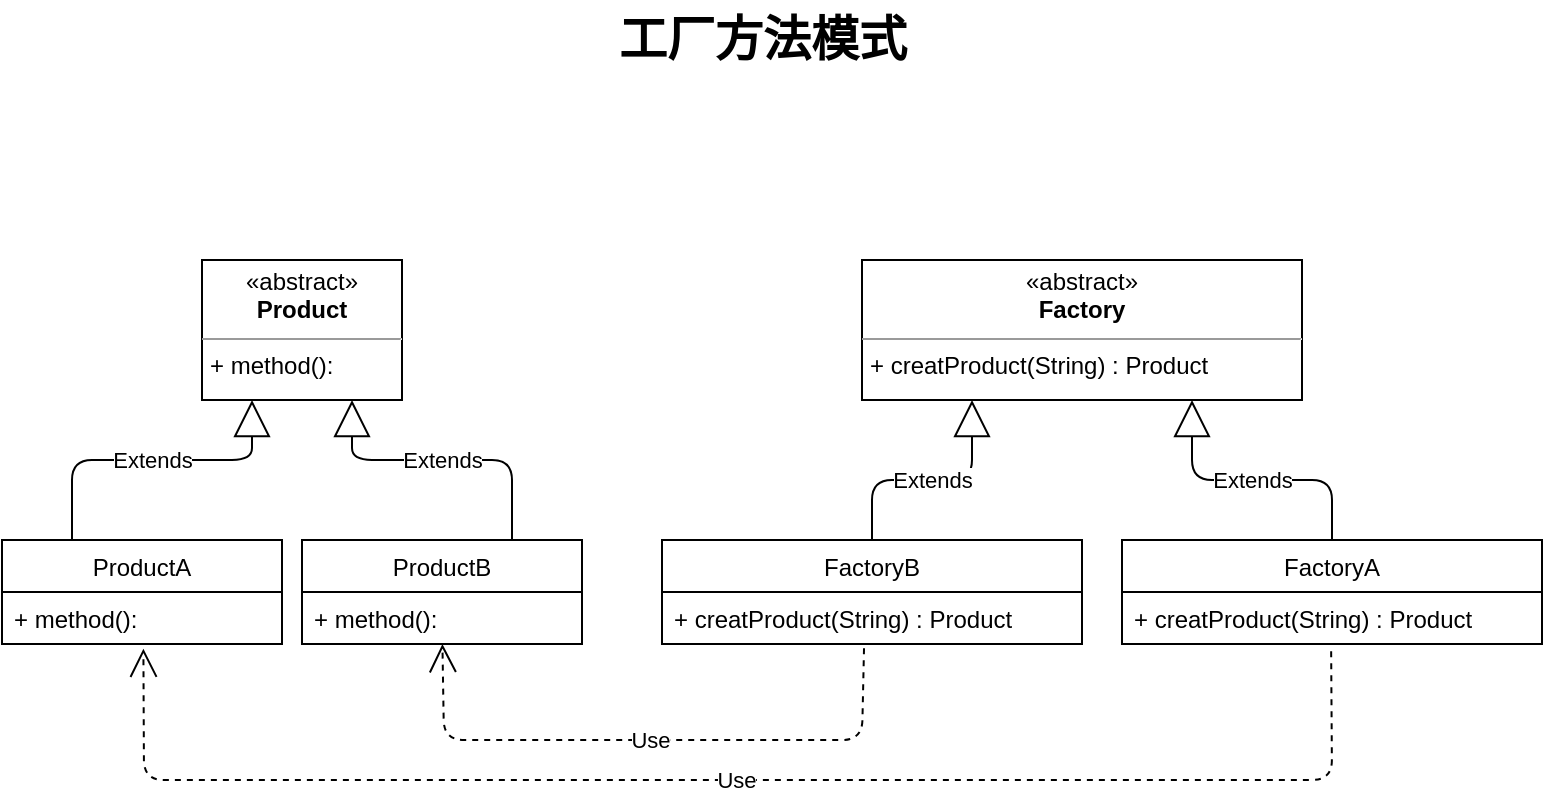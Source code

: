 <mxfile version="14.3.0" type="github">
  <diagram id="gA5UXdWjJFV6JcwfOwqF" name="第 1 页">
    <mxGraphModel dx="1117" dy="583" grid="1" gridSize="10" guides="1" tooltips="1" connect="1" arrows="1" fold="1" page="1" pageScale="1" pageWidth="827" pageHeight="1169" math="0" shadow="0">
      <root>
        <mxCell id="0" />
        <mxCell id="1" parent="0" />
        <mxCell id="eeNqUg1yVva8CgO-En-i-2" value="FactoryA" style="swimlane;fontStyle=0;childLayout=stackLayout;horizontal=1;startSize=26;fillColor=none;horizontalStack=0;resizeParent=1;resizeParentMax=0;resizeLast=0;collapsible=1;marginBottom=0;" vertex="1" parent="1">
          <mxGeometry x="610" y="310" width="210" height="52" as="geometry">
            <mxRectangle x="450" y="300" width="70" height="26" as="alternateBounds" />
          </mxGeometry>
        </mxCell>
        <mxCell id="eeNqUg1yVva8CgO-En-i-3" value="+ creatProduct(String) : Product " style="text;strokeColor=none;fillColor=none;align=left;verticalAlign=top;spacingLeft=4;spacingRight=4;overflow=hidden;rotatable=0;points=[[0,0.5],[1,0.5]];portConstraint=eastwest;" vertex="1" parent="eeNqUg1yVva8CgO-En-i-2">
          <mxGeometry y="26" width="210" height="26" as="geometry" />
        </mxCell>
        <mxCell id="eeNqUg1yVva8CgO-En-i-4" value="&lt;p style=&quot;margin: 0px ; margin-top: 4px ; text-align: center&quot;&gt;«abstract»&lt;br&gt;&lt;b&gt;Product&lt;/b&gt;&lt;/p&gt;&lt;hr size=&quot;1&quot;&gt;&lt;p style=&quot;margin: 0px ; margin-left: 4px&quot;&gt;+ method():&amp;nbsp;&lt;/p&gt;" style="verticalAlign=top;align=left;overflow=fill;fontSize=12;fontFamily=Helvetica;html=1;" vertex="1" parent="1">
          <mxGeometry x="150" y="170" width="100" height="70" as="geometry" />
        </mxCell>
        <mxCell id="eeNqUg1yVva8CgO-En-i-5" value="ProductA" style="swimlane;fontStyle=0;childLayout=stackLayout;horizontal=1;startSize=26;fillColor=none;horizontalStack=0;resizeParent=1;resizeParentMax=0;resizeLast=0;collapsible=1;marginBottom=0;" vertex="1" parent="1">
          <mxGeometry x="50" y="310" width="140" height="52" as="geometry" />
        </mxCell>
        <mxCell id="eeNqUg1yVva8CgO-En-i-6" value="+ method():" style="text;strokeColor=none;fillColor=none;align=left;verticalAlign=top;spacingLeft=4;spacingRight=4;overflow=hidden;rotatable=0;points=[[0,0.5],[1,0.5]];portConstraint=eastwest;" vertex="1" parent="eeNqUg1yVva8CgO-En-i-5">
          <mxGeometry y="26" width="140" height="26" as="geometry" />
        </mxCell>
        <mxCell id="eeNqUg1yVva8CgO-En-i-7" value="ProductB" style="swimlane;fontStyle=0;childLayout=stackLayout;horizontal=1;startSize=26;fillColor=none;horizontalStack=0;resizeParent=1;resizeParentMax=0;resizeLast=0;collapsible=1;marginBottom=0;" vertex="1" parent="1">
          <mxGeometry x="200" y="310" width="140" height="52" as="geometry" />
        </mxCell>
        <mxCell id="eeNqUg1yVva8CgO-En-i-8" value="+ method():" style="text;strokeColor=none;fillColor=none;align=left;verticalAlign=top;spacingLeft=4;spacingRight=4;overflow=hidden;rotatable=0;points=[[0,0.5],[1,0.5]];portConstraint=eastwest;" vertex="1" parent="eeNqUg1yVva8CgO-En-i-7">
          <mxGeometry y="26" width="140" height="26" as="geometry" />
        </mxCell>
        <mxCell id="eeNqUg1yVva8CgO-En-i-13" value="Use" style="endArrow=open;endSize=12;dashed=1;html=1;exitX=0.498;exitY=1.141;exitDx=0;exitDy=0;entryX=0.505;entryY=1.09;entryDx=0;entryDy=0;entryPerimeter=0;exitPerimeter=0;" edge="1" parent="1" source="eeNqUg1yVva8CgO-En-i-3" target="eeNqUg1yVva8CgO-En-i-6">
          <mxGeometry width="160" relative="1" as="geometry">
            <mxPoint x="300" y="480" as="sourcePoint" />
            <mxPoint x="388.6" y="371.662" as="targetPoint" />
            <Array as="points">
              <mxPoint x="715" y="430" />
              <mxPoint x="121" y="430" />
            </Array>
          </mxGeometry>
        </mxCell>
        <mxCell id="eeNqUg1yVva8CgO-En-i-14" value="工厂方法模式" style="text;strokeColor=none;fillColor=none;html=1;fontSize=24;fontStyle=1;verticalAlign=middle;align=center;" vertex="1" parent="1">
          <mxGeometry x="80" y="40" width="700" height="40" as="geometry" />
        </mxCell>
        <mxCell id="eeNqUg1yVva8CgO-En-i-15" value="FactoryB" style="swimlane;fontStyle=0;childLayout=stackLayout;horizontal=1;startSize=26;fillColor=none;horizontalStack=0;resizeParent=1;resizeParentMax=0;resizeLast=0;collapsible=1;marginBottom=0;" vertex="1" parent="1">
          <mxGeometry x="380" y="310" width="210" height="52" as="geometry">
            <mxRectangle x="450" y="300" width="70" height="26" as="alternateBounds" />
          </mxGeometry>
        </mxCell>
        <mxCell id="eeNqUg1yVva8CgO-En-i-16" value="+ creatProduct(String) : Product " style="text;strokeColor=none;fillColor=none;align=left;verticalAlign=top;spacingLeft=4;spacingRight=4;overflow=hidden;rotatable=0;points=[[0,0.5],[1,0.5]];portConstraint=eastwest;" vertex="1" parent="eeNqUg1yVva8CgO-En-i-15">
          <mxGeometry y="26" width="210" height="26" as="geometry" />
        </mxCell>
        <mxCell id="eeNqUg1yVva8CgO-En-i-17" value="Use" style="endArrow=open;endSize=12;dashed=1;html=1;exitX=0.481;exitY=1.082;exitDx=0;exitDy=0;exitPerimeter=0;" edge="1" parent="1" source="eeNqUg1yVva8CgO-En-i-16" target="eeNqUg1yVva8CgO-En-i-8">
          <mxGeometry width="160" relative="1" as="geometry">
            <mxPoint x="724.58" y="375.666" as="sourcePoint" />
            <mxPoint x="130.7" y="374.34" as="targetPoint" />
            <Array as="points">
              <mxPoint x="480" y="410" />
              <mxPoint x="271" y="410" />
            </Array>
          </mxGeometry>
        </mxCell>
        <mxCell id="eeNqUg1yVva8CgO-En-i-18" value="&lt;p style=&quot;margin: 0px ; margin-top: 4px ; text-align: center&quot;&gt;«abstract»&lt;br&gt;&lt;b&gt;Factory&lt;/b&gt;&lt;/p&gt;&lt;hr size=&quot;1&quot;&gt;&lt;p style=&quot;margin: 0px ; margin-left: 4px&quot;&gt;+ creatProduct(String) : Product&amp;nbsp;&lt;br&gt;&lt;/p&gt;" style="verticalAlign=top;align=left;overflow=fill;fontSize=12;fontFamily=Helvetica;html=1;" vertex="1" parent="1">
          <mxGeometry x="480" y="170" width="220" height="70" as="geometry" />
        </mxCell>
        <mxCell id="eeNqUg1yVva8CgO-En-i-19" value="Extends" style="endArrow=block;endSize=16;endFill=0;html=1;entryX=0.25;entryY=1;entryDx=0;entryDy=0;exitX=0.5;exitY=0;exitDx=0;exitDy=0;" edge="1" parent="1" target="eeNqUg1yVva8CgO-En-i-18" source="eeNqUg1yVva8CgO-En-i-15">
          <mxGeometry width="160" relative="1" as="geometry">
            <mxPoint x="510" y="310.0" as="sourcePoint" />
            <mxPoint x="620" y="260" as="targetPoint" />
            <Array as="points">
              <mxPoint x="485" y="280" />
              <mxPoint x="535" y="280" />
            </Array>
          </mxGeometry>
        </mxCell>
        <mxCell id="eeNqUg1yVva8CgO-En-i-21" value="Extends" style="endArrow=block;endSize=16;endFill=0;html=1;exitX=0.5;exitY=0;exitDx=0;exitDy=0;entryX=0.75;entryY=1;entryDx=0;entryDy=0;" edge="1" parent="1" source="eeNqUg1yVva8CgO-En-i-2" target="eeNqUg1yVva8CgO-En-i-18">
          <mxGeometry width="160" relative="1" as="geometry">
            <mxPoint x="520" y="320.0" as="sourcePoint" />
            <mxPoint x="640" y="242" as="targetPoint" />
            <Array as="points">
              <mxPoint x="715" y="280" />
              <mxPoint x="645" y="280" />
            </Array>
          </mxGeometry>
        </mxCell>
        <mxCell id="eeNqUg1yVva8CgO-En-i-22" value="Extends" style="endArrow=block;endSize=16;endFill=0;html=1;entryX=0.25;entryY=1;entryDx=0;entryDy=0;exitX=0.25;exitY=0;exitDx=0;exitDy=0;" edge="1" parent="1" source="eeNqUg1yVva8CgO-En-i-5" target="eeNqUg1yVva8CgO-En-i-4">
          <mxGeometry width="160" relative="1" as="geometry">
            <mxPoint x="495" y="320.0" as="sourcePoint" />
            <mxPoint x="545" y="250.0" as="targetPoint" />
            <Array as="points">
              <mxPoint x="85" y="270" />
              <mxPoint x="175" y="270" />
            </Array>
          </mxGeometry>
        </mxCell>
        <mxCell id="eeNqUg1yVva8CgO-En-i-23" value="Extends" style="endArrow=block;endSize=16;endFill=0;html=1;exitX=0.75;exitY=0;exitDx=0;exitDy=0;entryX=0.75;entryY=1;entryDx=0;entryDy=0;" edge="1" parent="1" source="eeNqUg1yVva8CgO-En-i-7" target="eeNqUg1yVva8CgO-En-i-4">
          <mxGeometry width="160" relative="1" as="geometry">
            <mxPoint x="725" y="320.0" as="sourcePoint" />
            <mxPoint x="655" y="250.0" as="targetPoint" />
            <Array as="points">
              <mxPoint x="305" y="270" />
              <mxPoint x="225" y="270" />
            </Array>
          </mxGeometry>
        </mxCell>
      </root>
    </mxGraphModel>
  </diagram>
</mxfile>
